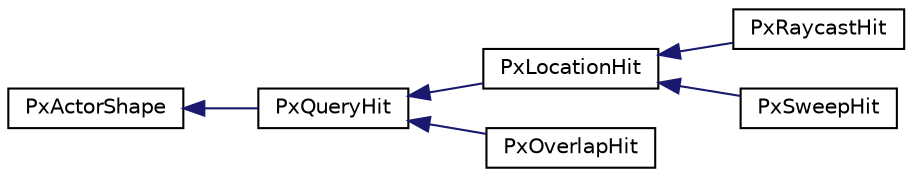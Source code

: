 digraph "Graphical Class Hierarchy"
{
  edge [fontname="Helvetica",fontsize="10",labelfontname="Helvetica",labelfontsize="10"];
  node [fontname="Helvetica",fontsize="10",shape=record];
  rankdir="LR";
  Node0 [label="PxActorShape",height=0.2,width=0.4,color="black", fillcolor="white", style="filled",URL="$structPxActorShape.html",tooltip="collection of set bits defined in PxHitFlag. "];
  Node0 -> Node1 [dir="back",color="midnightblue",fontsize="10",style="solid",fontname="Helvetica"];
  Node1 [label="PxQueryHit",height=0.2,width=0.4,color="black", fillcolor="white", style="filled",URL="$structPxQueryHit.html",tooltip="Scene query hit information. "];
  Node1 -> Node2 [dir="back",color="midnightblue",fontsize="10",style="solid",fontname="Helvetica"];
  Node2 [label="PxLocationHit",height=0.2,width=0.4,color="black", fillcolor="white", style="filled",URL="$structPxLocationHit.html",tooltip="Scene query hit information for raycasts and sweeps returning hit position and normal information..."];
  Node2 -> Node3 [dir="back",color="midnightblue",fontsize="10",style="solid",fontname="Helvetica"];
  Node3 [label="PxRaycastHit",height=0.2,width=0.4,color="black", fillcolor="white", style="filled",URL="$structPxRaycastHit.html",tooltip="Stores results of raycast queries. "];
  Node2 -> Node4 [dir="back",color="midnightblue",fontsize="10",style="solid",fontname="Helvetica"];
  Node4 [label="PxSweepHit",height=0.2,width=0.4,color="black", fillcolor="white", style="filled",URL="$structPxSweepHit.html",tooltip="Stores results of sweep queries. "];
  Node1 -> Node5 [dir="back",color="midnightblue",fontsize="10",style="solid",fontname="Helvetica"];
  Node5 [label="PxOverlapHit",height=0.2,width=0.4,color="black", fillcolor="white", style="filled",URL="$structPxOverlapHit.html",tooltip="Stores results of overlap queries. "];
}

